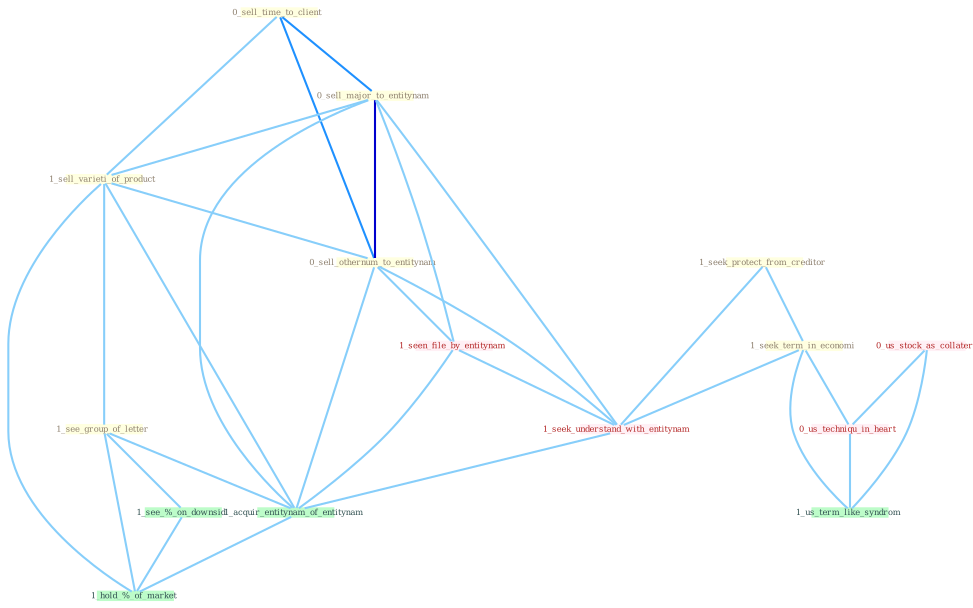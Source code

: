 Graph G{ 
    node
    [shape=polygon,style=filled,width=.5,height=.06,color="#BDFCC9",fixedsize=true,fontsize=4,
    fontcolor="#2f4f4f"];
    {node
    [color="#ffffe0", fontcolor="#8b7d6b"] "0_sell_time_to_client " "0_sell_major_to_entitynam " "1_sell_varieti_of_product " "0_sell_othernum_to_entitynam " "1_seek_protect_from_creditor " "1_seek_term_in_economi " "1_see_group_of_letter "}
{node [color="#fff0f5", fontcolor="#b22222"] "1_seen_file_by_entitynam " "0_us_stock_as_collater " "1_seek_understand_with_entitynam " "0_us_techniqu_in_heart "}
edge [color="#B0E2FF"];

	"0_sell_time_to_client " -- "0_sell_major_to_entitynam " [w="2", color="#1e90ff" , len=0.8];
	"0_sell_time_to_client " -- "1_sell_varieti_of_product " [w="1", color="#87cefa" ];
	"0_sell_time_to_client " -- "0_sell_othernum_to_entitynam " [w="2", color="#1e90ff" , len=0.8];
	"0_sell_major_to_entitynam " -- "1_sell_varieti_of_product " [w="1", color="#87cefa" ];
	"0_sell_major_to_entitynam " -- "0_sell_othernum_to_entitynam " [w="3", color="#0000cd" , len=0.6];
	"0_sell_major_to_entitynam " -- "1_seen_file_by_entitynam " [w="1", color="#87cefa" ];
	"0_sell_major_to_entitynam " -- "1_seek_understand_with_entitynam " [w="1", color="#87cefa" ];
	"0_sell_major_to_entitynam " -- "1_acquir_entitynam_of_entitynam " [w="1", color="#87cefa" ];
	"1_sell_varieti_of_product " -- "0_sell_othernum_to_entitynam " [w="1", color="#87cefa" ];
	"1_sell_varieti_of_product " -- "1_see_group_of_letter " [w="1", color="#87cefa" ];
	"1_sell_varieti_of_product " -- "1_acquir_entitynam_of_entitynam " [w="1", color="#87cefa" ];
	"1_sell_varieti_of_product " -- "1_hold_%_of_market " [w="1", color="#87cefa" ];
	"0_sell_othernum_to_entitynam " -- "1_seen_file_by_entitynam " [w="1", color="#87cefa" ];
	"0_sell_othernum_to_entitynam " -- "1_seek_understand_with_entitynam " [w="1", color="#87cefa" ];
	"0_sell_othernum_to_entitynam " -- "1_acquir_entitynam_of_entitynam " [w="1", color="#87cefa" ];
	"1_seek_protect_from_creditor " -- "1_seek_term_in_economi " [w="1", color="#87cefa" ];
	"1_seek_protect_from_creditor " -- "1_seek_understand_with_entitynam " [w="1", color="#87cefa" ];
	"1_seek_term_in_economi " -- "1_seek_understand_with_entitynam " [w="1", color="#87cefa" ];
	"1_seek_term_in_economi " -- "0_us_techniqu_in_heart " [w="1", color="#87cefa" ];
	"1_seek_term_in_economi " -- "1_us_term_like_syndrom " [w="1", color="#87cefa" ];
	"1_see_group_of_letter " -- "1_acquir_entitynam_of_entitynam " [w="1", color="#87cefa" ];
	"1_see_group_of_letter " -- "1_see_%_on_downsid " [w="1", color="#87cefa" ];
	"1_see_group_of_letter " -- "1_hold_%_of_market " [w="1", color="#87cefa" ];
	"1_seen_file_by_entitynam " -- "1_seek_understand_with_entitynam " [w="1", color="#87cefa" ];
	"1_seen_file_by_entitynam " -- "1_acquir_entitynam_of_entitynam " [w="1", color="#87cefa" ];
	"0_us_stock_as_collater " -- "0_us_techniqu_in_heart " [w="1", color="#87cefa" ];
	"0_us_stock_as_collater " -- "1_us_term_like_syndrom " [w="1", color="#87cefa" ];
	"1_seek_understand_with_entitynam " -- "1_acquir_entitynam_of_entitynam " [w="1", color="#87cefa" ];
	"1_acquir_entitynam_of_entitynam " -- "1_hold_%_of_market " [w="1", color="#87cefa" ];
	"0_us_techniqu_in_heart " -- "1_us_term_like_syndrom " [w="1", color="#87cefa" ];
	"1_see_%_on_downsid " -- "1_hold_%_of_market " [w="1", color="#87cefa" ];
}
